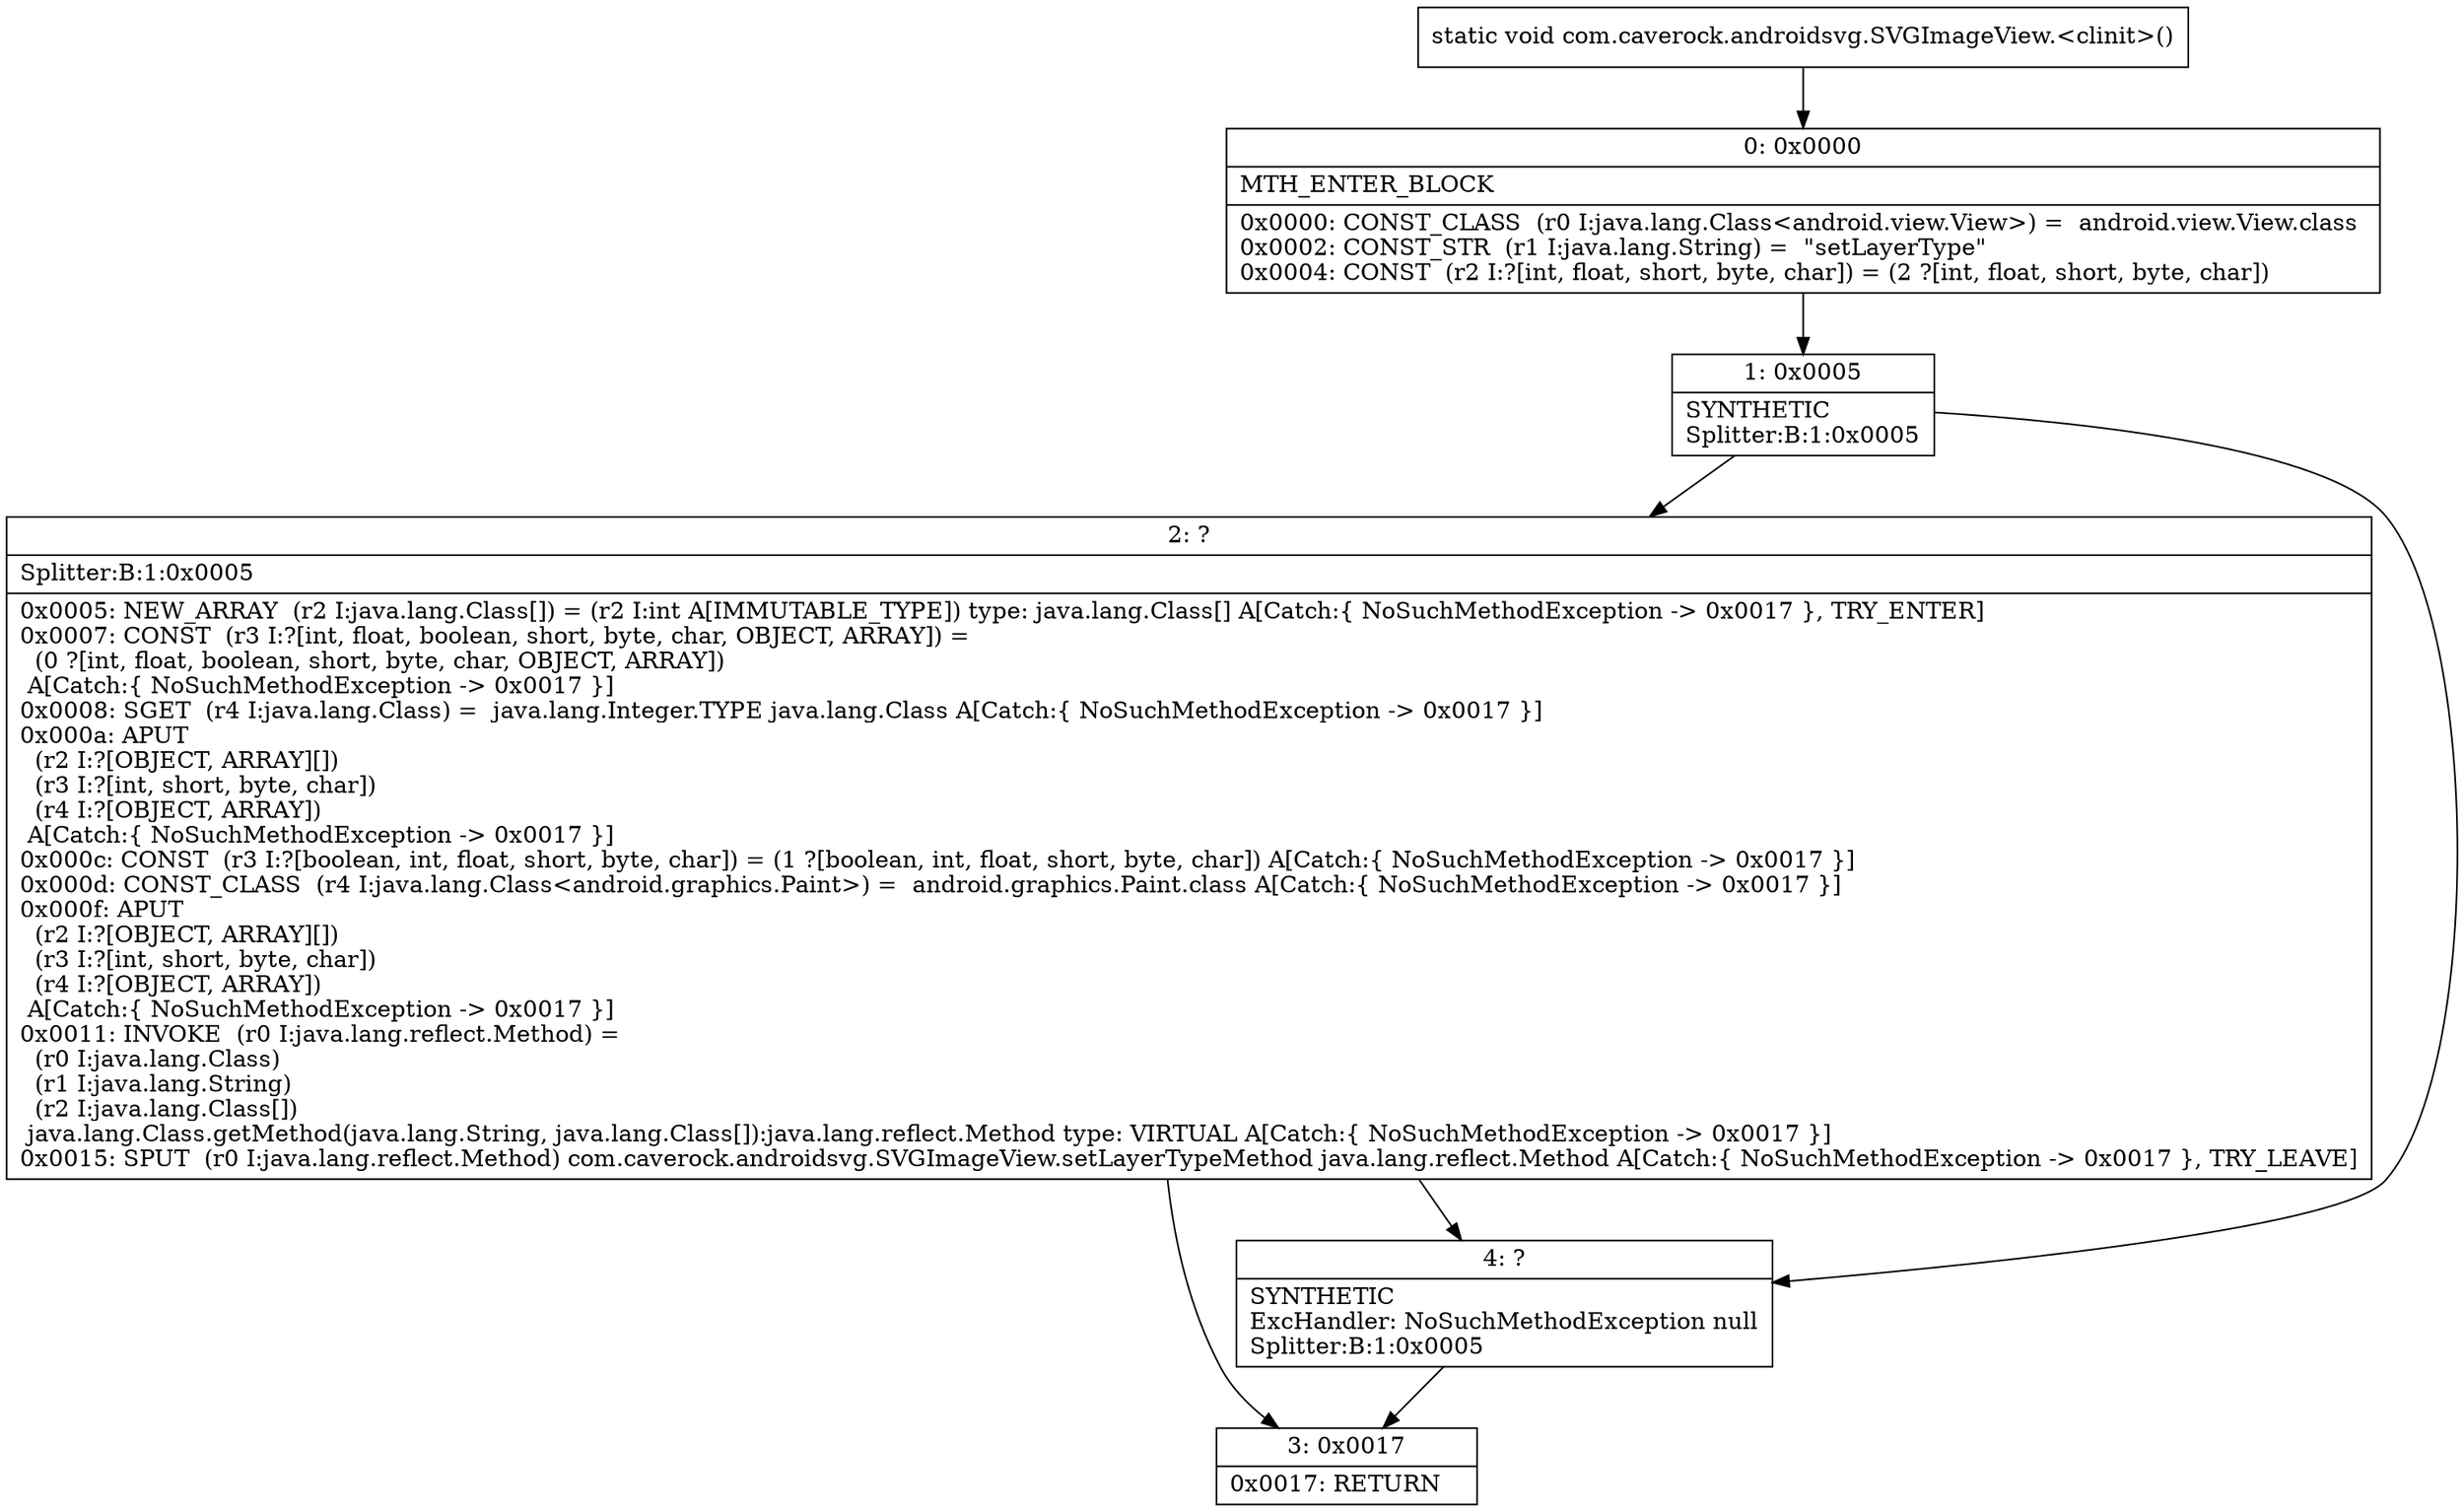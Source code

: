 digraph "CFG forcom.caverock.androidsvg.SVGImageView.\<clinit\>()V" {
Node_0 [shape=record,label="{0\:\ 0x0000|MTH_ENTER_BLOCK\l|0x0000: CONST_CLASS  (r0 I:java.lang.Class\<android.view.View\>) =  android.view.View.class \l0x0002: CONST_STR  (r1 I:java.lang.String) =  \"setLayerType\" \l0x0004: CONST  (r2 I:?[int, float, short, byte, char]) = (2 ?[int, float, short, byte, char]) \l}"];
Node_1 [shape=record,label="{1\:\ 0x0005|SYNTHETIC\lSplitter:B:1:0x0005\l}"];
Node_2 [shape=record,label="{2\:\ ?|Splitter:B:1:0x0005\l|0x0005: NEW_ARRAY  (r2 I:java.lang.Class[]) = (r2 I:int A[IMMUTABLE_TYPE]) type: java.lang.Class[] A[Catch:\{ NoSuchMethodException \-\> 0x0017 \}, TRY_ENTER]\l0x0007: CONST  (r3 I:?[int, float, boolean, short, byte, char, OBJECT, ARRAY]) = \l  (0 ?[int, float, boolean, short, byte, char, OBJECT, ARRAY])\l A[Catch:\{ NoSuchMethodException \-\> 0x0017 \}]\l0x0008: SGET  (r4 I:java.lang.Class) =  java.lang.Integer.TYPE java.lang.Class A[Catch:\{ NoSuchMethodException \-\> 0x0017 \}]\l0x000a: APUT  \l  (r2 I:?[OBJECT, ARRAY][])\l  (r3 I:?[int, short, byte, char])\l  (r4 I:?[OBJECT, ARRAY])\l A[Catch:\{ NoSuchMethodException \-\> 0x0017 \}]\l0x000c: CONST  (r3 I:?[boolean, int, float, short, byte, char]) = (1 ?[boolean, int, float, short, byte, char]) A[Catch:\{ NoSuchMethodException \-\> 0x0017 \}]\l0x000d: CONST_CLASS  (r4 I:java.lang.Class\<android.graphics.Paint\>) =  android.graphics.Paint.class A[Catch:\{ NoSuchMethodException \-\> 0x0017 \}]\l0x000f: APUT  \l  (r2 I:?[OBJECT, ARRAY][])\l  (r3 I:?[int, short, byte, char])\l  (r4 I:?[OBJECT, ARRAY])\l A[Catch:\{ NoSuchMethodException \-\> 0x0017 \}]\l0x0011: INVOKE  (r0 I:java.lang.reflect.Method) = \l  (r0 I:java.lang.Class)\l  (r1 I:java.lang.String)\l  (r2 I:java.lang.Class[])\l java.lang.Class.getMethod(java.lang.String, java.lang.Class[]):java.lang.reflect.Method type: VIRTUAL A[Catch:\{ NoSuchMethodException \-\> 0x0017 \}]\l0x0015: SPUT  (r0 I:java.lang.reflect.Method) com.caverock.androidsvg.SVGImageView.setLayerTypeMethod java.lang.reflect.Method A[Catch:\{ NoSuchMethodException \-\> 0x0017 \}, TRY_LEAVE]\l}"];
Node_3 [shape=record,label="{3\:\ 0x0017|0x0017: RETURN   \l}"];
Node_4 [shape=record,label="{4\:\ ?|SYNTHETIC\lExcHandler: NoSuchMethodException null\lSplitter:B:1:0x0005\l}"];
MethodNode[shape=record,label="{static void com.caverock.androidsvg.SVGImageView.\<clinit\>() }"];
MethodNode -> Node_0;
Node_0 -> Node_1;
Node_1 -> Node_2;
Node_1 -> Node_4;
Node_2 -> Node_3;
Node_2 -> Node_4;
Node_4 -> Node_3;
}

